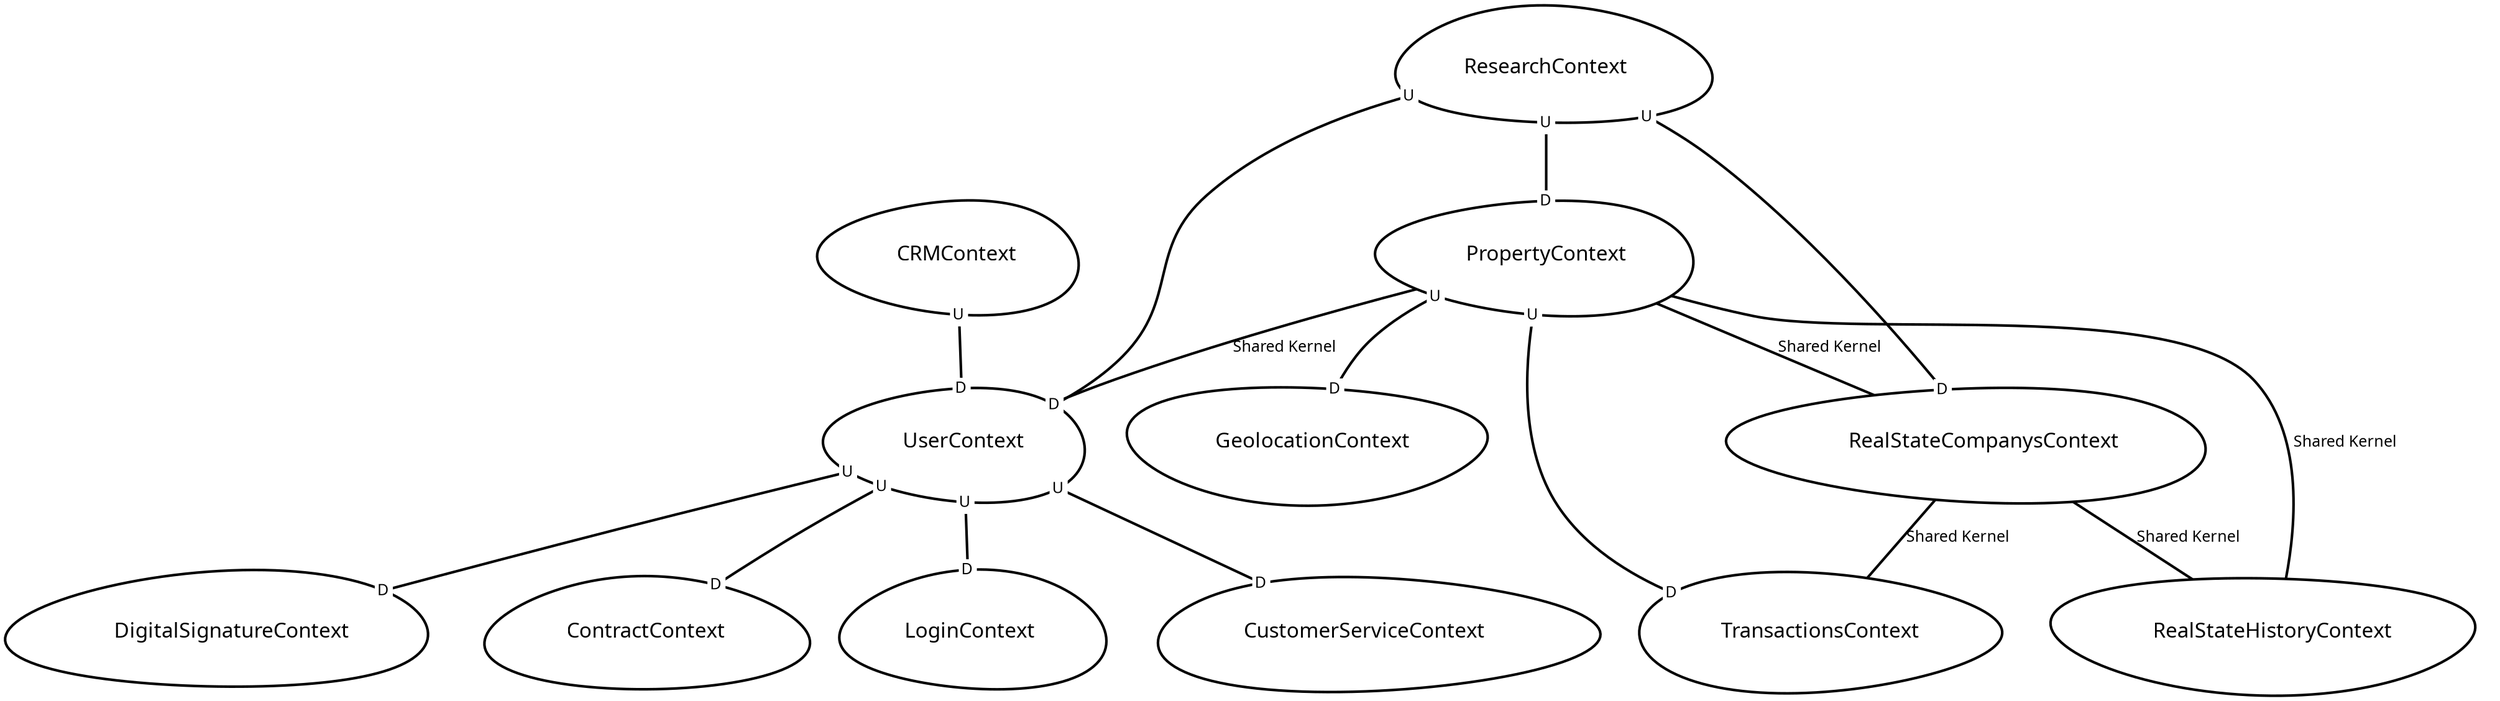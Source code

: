 digraph "ContextMapGraph" {
graph ["imagepath"="/tmp/GraphvizJava"]
"CRMContext" ["margin"="0.3","orientation"="333","shape"="egg","fontsize"="16","style"="bold","label"="CRMContext\n","fontname"="sans-serif"]
"UserContext" ["margin"="0.3","orientation"="330","shape"="egg","fontsize"="16","style"="bold","label"="UserContext\n","fontname"="sans-serif"]
"DigitalSignatureContext" ["margin"="0.3","orientation"="226","shape"="egg","fontsize"="16","style"="bold","label"="DigitalSignatureContext\n","fontname"="sans-serif"]
"ContractContext" ["margin"="0.3","orientation"="2","shape"="egg","fontsize"="16","style"="bold","label"="ContractContext\n","fontname"="sans-serif"]
"LoginContext" ["margin"="0.3","orientation"="109","shape"="egg","fontsize"="16","style"="bold","label"="LoginContext\n","fontname"="sans-serif"]
"CustomerServiceContext" ["margin"="0.3","orientation"="24","shape"="egg","fontsize"="16","style"="bold","label"="CustomerServiceContext\n","fontname"="sans-serif"]
"GeolocationContext" ["margin"="0.3","orientation"="294","shape"="egg","fontsize"="16","style"="bold","label"="GeolocationContext\n","fontname"="sans-serif"]
"PropertyContext" ["margin"="0.3","orientation"="328","shape"="egg","fontsize"="16","style"="bold","label"="PropertyContext\n","fontname"="sans-serif"]
"TransactionsContext" ["margin"="0.3","orientation"="270","shape"="egg","fontsize"="16","style"="bold","label"="TransactionsContext\n","fontname"="sans-serif"]
"RealStateCompanysContext" ["margin"="0.3","orientation"="328","shape"="egg","fontsize"="16","style"="bold","label"="RealStateCompanysContext\n","fontname"="sans-serif"]
"RealStateHistoryContext" ["margin"="0.3","orientation"="300","shape"="egg","fontsize"="16","style"="bold","label"="RealStateHistoryContext\n","fontname"="sans-serif"]
"ResearchContext" ["margin"="0.3","orientation"="121","shape"="egg","fontsize"="16","style"="bold","label"="ResearchContext\n","fontname"="sans-serif"]
"CRMContext" -> "UserContext" ["headlabel"=<<table cellspacing="0" cellborder="0" border="0">
<tr><td bgcolor="white">D</td></tr>
</table>>,"labeldistance"="0","fontsize"="12","taillabel"=<<table cellspacing="0" cellborder="0" border="0">
<tr><td bgcolor="white">U</td></tr>
</table>>,"style"="bold","label"="                                        ","dir"="none","fontname"="sans-serif"]
"UserContext" -> "DigitalSignatureContext" ["headlabel"=<<table cellspacing="0" cellborder="0" border="0">
<tr><td bgcolor="white">D</td></tr>
</table>>,"labeldistance"="0","fontsize"="12","taillabel"=<<table cellspacing="0" cellborder="0" border="0">
<tr><td bgcolor="white">U</td></tr>
</table>>,"style"="bold","label"="                                        ","dir"="none","fontname"="sans-serif"]
"UserContext" -> "ContractContext" ["headlabel"=<<table cellspacing="0" cellborder="0" border="0">
<tr><td bgcolor="white">D</td></tr>
</table>>,"labeldistance"="0","fontsize"="12","taillabel"=<<table cellspacing="0" cellborder="0" border="0">
<tr><td bgcolor="white">U</td></tr>
</table>>,"style"="bold","label"="                                        ","dir"="none","fontname"="sans-serif"]
"UserContext" -> "LoginContext" ["headlabel"=<<table cellspacing="0" cellborder="0" border="0">
<tr><td bgcolor="white">D</td></tr>
</table>>,"labeldistance"="0","fontsize"="12","taillabel"=<<table cellspacing="0" cellborder="0" border="0">
<tr><td bgcolor="white">U</td></tr>
</table>>,"style"="bold","label"="                                        ","dir"="none","fontname"="sans-serif"]
"UserContext" -> "CustomerServiceContext" ["headlabel"=<<table cellspacing="0" cellborder="0" border="0">
<tr><td bgcolor="white">D</td></tr>
</table>>,"labeldistance"="0","fontsize"="12","taillabel"=<<table cellspacing="0" cellborder="0" border="0">
<tr><td bgcolor="white">U</td></tr>
</table>>,"style"="bold","label"="                                        ","dir"="none","fontname"="sans-serif"]
"PropertyContext" -> "GeolocationContext" ["headlabel"=<<table cellspacing="0" cellborder="0" border="0">
<tr><td bgcolor="white">D</td></tr>
</table>>,"labeldistance"="0","fontsize"="12","taillabel"=<<table cellspacing="0" cellborder="0" border="0">
<tr><td bgcolor="white">U</td></tr>
</table>>,"style"="bold","label"="                                        ","dir"="none","fontname"="sans-serif"]
"PropertyContext" -> "TransactionsContext" ["headlabel"=<<table cellspacing="0" cellborder="0" border="0">
<tr><td bgcolor="white">D</td></tr>
</table>>,"labeldistance"="0","fontsize"="12","taillabel"=<<table cellspacing="0" cellborder="0" border="0">
<tr><td bgcolor="white">U</td></tr>
</table>>,"style"="bold","label"="                                        ","dir"="none","fontname"="sans-serif"]
"PropertyContext" -> "RealStateCompanysContext" ["fontsize"="12","style"="bold","label"="Shared Kernel","dir"="none","fontname"="sans-serif"]
"PropertyContext" -> "UserContext" ["fontsize"="12","style"="bold","label"="Shared Kernel","dir"="none","fontname"="sans-serif"]
"PropertyContext" -> "RealStateHistoryContext" ["fontsize"="12","style"="bold","label"="Shared Kernel","dir"="none","fontname"="sans-serif"]
"RealStateCompanysContext" -> "RealStateHistoryContext" ["fontsize"="12","style"="bold","label"="Shared Kernel","dir"="none","fontname"="sans-serif"]
"RealStateCompanysContext" -> "TransactionsContext" ["fontsize"="12","style"="bold","label"="Shared Kernel","dir"="none","fontname"="sans-serif"]
"ResearchContext" -> "PropertyContext" ["headlabel"=<<table cellspacing="0" cellborder="0" border="0">
<tr><td bgcolor="white">D</td></tr>
</table>>,"labeldistance"="0","fontsize"="12","taillabel"=<<table cellspacing="0" cellborder="0" border="0">
<tr><td bgcolor="white">U</td></tr>
</table>>,"style"="bold","label"="                                        ","dir"="none","fontname"="sans-serif"]
"ResearchContext" -> "RealStateCompanysContext" ["headlabel"=<<table cellspacing="0" cellborder="0" border="0">
<tr><td bgcolor="white">D</td></tr>
</table>>,"labeldistance"="0","fontsize"="12","taillabel"=<<table cellspacing="0" cellborder="0" border="0">
<tr><td bgcolor="white">U</td></tr>
</table>>,"style"="bold","label"="                                        ","dir"="none","fontname"="sans-serif"]
"ResearchContext" -> "UserContext" ["headlabel"=<<table cellspacing="0" cellborder="0" border="0">
<tr><td bgcolor="white">D</td></tr>
</table>>,"labeldistance"="0","fontsize"="12","taillabel"=<<table cellspacing="0" cellborder="0" border="0">
<tr><td bgcolor="white">U</td></tr>
</table>>,"style"="bold","label"="                                        ","dir"="none","fontname"="sans-serif"]
}
